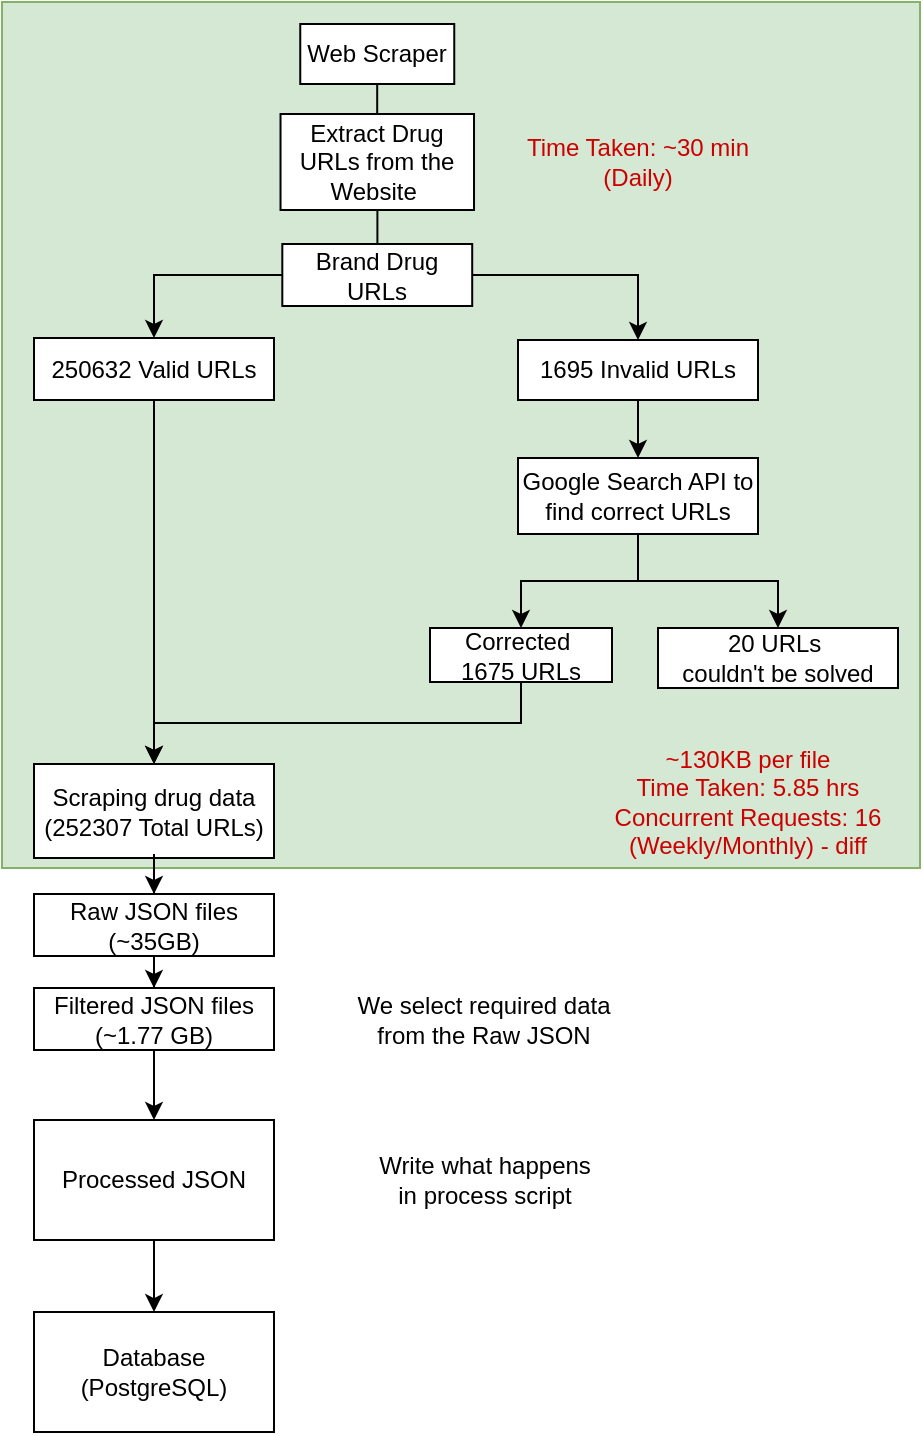 <mxfile version="24.6.4" type="device">
  <diagram name="Page-1" id="afLDgKXAPTkn0zOCBvZq">
    <mxGraphModel dx="1619" dy="1318" grid="0" gridSize="10" guides="1" tooltips="1" connect="1" arrows="1" fold="1" page="0" pageScale="1" pageWidth="827" pageHeight="1169" math="0" shadow="0">
      <root>
        <mxCell id="0" />
        <mxCell id="1" parent="0" />
        <mxCell id="No5NVaUMK9qabX3Vtc5u-29" value="" style="rounded=0;whiteSpace=wrap;html=1;fillColor=#d5e8d4;strokeColor=#82b366;" vertex="1" parent="1">
          <mxGeometry x="-684" y="-601" width="459" height="433" as="geometry" />
        </mxCell>
        <mxCell id="No5NVaUMK9qabX3Vtc5u-3" value="" style="edgeStyle=orthogonalEdgeStyle;rounded=0;orthogonalLoop=1;jettySize=auto;html=1;" edge="1" parent="1" source="No5NVaUMK9qabX3Vtc5u-1" target="No5NVaUMK9qabX3Vtc5u-2">
          <mxGeometry relative="1" as="geometry" />
        </mxCell>
        <mxCell id="No5NVaUMK9qabX3Vtc5u-1" value="Web Scraper" style="rounded=0;whiteSpace=wrap;html=1;" vertex="1" parent="1">
          <mxGeometry x="-534.87" y="-590" width="77" height="30" as="geometry" />
        </mxCell>
        <mxCell id="No5NVaUMK9qabX3Vtc5u-6" value="" style="edgeStyle=orthogonalEdgeStyle;rounded=0;orthogonalLoop=1;jettySize=auto;html=1;" edge="1" parent="1" source="No5NVaUMK9qabX3Vtc5u-2" target="No5NVaUMK9qabX3Vtc5u-5">
          <mxGeometry relative="1" as="geometry" />
        </mxCell>
        <mxCell id="No5NVaUMK9qabX3Vtc5u-2" value="Extract Drug URLs from the Website&amp;nbsp;" style="rounded=0;whiteSpace=wrap;html=1;" vertex="1" parent="1">
          <mxGeometry x="-544.74" y="-545" width="96.75" height="48" as="geometry" />
        </mxCell>
        <mxCell id="No5NVaUMK9qabX3Vtc5u-9" value="" style="edgeStyle=orthogonalEdgeStyle;rounded=0;orthogonalLoop=1;jettySize=auto;html=1;" edge="1" parent="1" source="No5NVaUMK9qabX3Vtc5u-5" target="No5NVaUMK9qabX3Vtc5u-8">
          <mxGeometry relative="1" as="geometry" />
        </mxCell>
        <mxCell id="No5NVaUMK9qabX3Vtc5u-11" value="" style="edgeStyle=orthogonalEdgeStyle;rounded=0;orthogonalLoop=1;jettySize=auto;html=1;" edge="1" parent="1" source="No5NVaUMK9qabX3Vtc5u-5" target="No5NVaUMK9qabX3Vtc5u-10">
          <mxGeometry relative="1" as="geometry" />
        </mxCell>
        <mxCell id="No5NVaUMK9qabX3Vtc5u-5" value="Brand Drug URLs" style="whiteSpace=wrap;html=1;rounded=0;" vertex="1" parent="1">
          <mxGeometry x="-543.84" y="-480" width="94.94" height="31" as="geometry" />
        </mxCell>
        <mxCell id="No5NVaUMK9qabX3Vtc5u-19" style="edgeStyle=orthogonalEdgeStyle;rounded=0;orthogonalLoop=1;jettySize=auto;html=1;" edge="1" parent="1" source="No5NVaUMK9qabX3Vtc5u-8" target="No5NVaUMK9qabX3Vtc5u-20">
          <mxGeometry relative="1" as="geometry">
            <mxPoint x="-613" y="-114.143" as="targetPoint" />
          </mxGeometry>
        </mxCell>
        <mxCell id="No5NVaUMK9qabX3Vtc5u-8" value="250632 Valid URLs" style="whiteSpace=wrap;html=1;rounded=0;" vertex="1" parent="1">
          <mxGeometry x="-668" y="-433" width="120" height="31" as="geometry" />
        </mxCell>
        <mxCell id="No5NVaUMK9qabX3Vtc5u-14" value="" style="edgeStyle=orthogonalEdgeStyle;rounded=0;orthogonalLoop=1;jettySize=auto;html=1;" edge="1" parent="1" source="No5NVaUMK9qabX3Vtc5u-10" target="No5NVaUMK9qabX3Vtc5u-13">
          <mxGeometry relative="1" as="geometry" />
        </mxCell>
        <mxCell id="No5NVaUMK9qabX3Vtc5u-10" value="1695 Invalid URLs" style="whiteSpace=wrap;html=1;rounded=0;" vertex="1" parent="1">
          <mxGeometry x="-426" y="-432" width="120" height="30" as="geometry" />
        </mxCell>
        <mxCell id="No5NVaUMK9qabX3Vtc5u-16" value="" style="edgeStyle=orthogonalEdgeStyle;rounded=0;orthogonalLoop=1;jettySize=auto;html=1;" edge="1" parent="1" source="No5NVaUMK9qabX3Vtc5u-13" target="No5NVaUMK9qabX3Vtc5u-15">
          <mxGeometry relative="1" as="geometry" />
        </mxCell>
        <mxCell id="No5NVaUMK9qabX3Vtc5u-18" value="" style="edgeStyle=orthogonalEdgeStyle;rounded=0;orthogonalLoop=1;jettySize=auto;html=1;" edge="1" parent="1" source="No5NVaUMK9qabX3Vtc5u-13" target="No5NVaUMK9qabX3Vtc5u-17">
          <mxGeometry relative="1" as="geometry" />
        </mxCell>
        <mxCell id="No5NVaUMK9qabX3Vtc5u-13" value="Google Search API to find correct URLs" style="whiteSpace=wrap;html=1;rounded=0;" vertex="1" parent="1">
          <mxGeometry x="-426" y="-373" width="120" height="38" as="geometry" />
        </mxCell>
        <mxCell id="No5NVaUMK9qabX3Vtc5u-15" value="Corrected&amp;nbsp;&lt;div&gt;1675 URLs&lt;/div&gt;" style="whiteSpace=wrap;html=1;rounded=0;" vertex="1" parent="1">
          <mxGeometry x="-470" y="-288" width="91" height="27" as="geometry" />
        </mxCell>
        <mxCell id="No5NVaUMK9qabX3Vtc5u-17" value="20 URLs&amp;nbsp;&lt;div&gt;couldn&#39;t be solved&lt;/div&gt;" style="whiteSpace=wrap;html=1;rounded=0;" vertex="1" parent="1">
          <mxGeometry x="-356" y="-288" width="120" height="30" as="geometry" />
        </mxCell>
        <mxCell id="No5NVaUMK9qabX3Vtc5u-20" value="Scraping drug data&lt;div&gt;(252307 Total URLs)&lt;/div&gt;" style="rounded=0;whiteSpace=wrap;html=1;" vertex="1" parent="1">
          <mxGeometry x="-668" y="-220" width="120" height="47" as="geometry" />
        </mxCell>
        <mxCell id="No5NVaUMK9qabX3Vtc5u-21" value="" style="endArrow=classic;html=1;rounded=0;edgeStyle=orthogonalEdgeStyle;exitX=0.5;exitY=1;exitDx=0;exitDy=0;" edge="1" parent="1" source="No5NVaUMK9qabX3Vtc5u-15" target="No5NVaUMK9qabX3Vtc5u-20">
          <mxGeometry width="50" height="50" relative="1" as="geometry">
            <mxPoint x="-477" y="-161" as="sourcePoint" />
            <mxPoint x="-542" y="-250" as="targetPoint" />
          </mxGeometry>
        </mxCell>
        <mxCell id="No5NVaUMK9qabX3Vtc5u-25" value="" style="edgeStyle=orthogonalEdgeStyle;rounded=0;orthogonalLoop=1;jettySize=auto;html=1;" edge="1" parent="1" source="No5NVaUMK9qabX3Vtc5u-20" target="No5NVaUMK9qabX3Vtc5u-24">
          <mxGeometry relative="1" as="geometry">
            <mxPoint x="-608" y="-109" as="sourcePoint" />
          </mxGeometry>
        </mxCell>
        <mxCell id="No5NVaUMK9qabX3Vtc5u-27" value="" style="edgeStyle=orthogonalEdgeStyle;rounded=0;orthogonalLoop=1;jettySize=auto;html=1;" edge="1" parent="1" source="No5NVaUMK9qabX3Vtc5u-24" target="No5NVaUMK9qabX3Vtc5u-26">
          <mxGeometry relative="1" as="geometry" />
        </mxCell>
        <mxCell id="No5NVaUMK9qabX3Vtc5u-24" value="Raw JSON files (~35GB)" style="whiteSpace=wrap;html=1;rounded=0;" vertex="1" parent="1">
          <mxGeometry x="-668" y="-155" width="120" height="31" as="geometry" />
        </mxCell>
        <mxCell id="No5NVaUMK9qabX3Vtc5u-31" value="" style="edgeStyle=orthogonalEdgeStyle;rounded=0;orthogonalLoop=1;jettySize=auto;html=1;" edge="1" parent="1" source="No5NVaUMK9qabX3Vtc5u-26" target="No5NVaUMK9qabX3Vtc5u-30">
          <mxGeometry relative="1" as="geometry" />
        </mxCell>
        <mxCell id="No5NVaUMK9qabX3Vtc5u-26" value="Filtered JSON files&lt;div&gt;(~1.77 GB)&lt;/div&gt;" style="whiteSpace=wrap;html=1;rounded=0;" vertex="1" parent="1">
          <mxGeometry x="-668" y="-108" width="120" height="31" as="geometry" />
        </mxCell>
        <mxCell id="No5NVaUMK9qabX3Vtc5u-33" style="edgeStyle=orthogonalEdgeStyle;rounded=0;orthogonalLoop=1;jettySize=auto;html=1;" edge="1" parent="1" source="No5NVaUMK9qabX3Vtc5u-30" target="No5NVaUMK9qabX3Vtc5u-34">
          <mxGeometry relative="1" as="geometry">
            <mxPoint x="-608" y="112.471" as="targetPoint" />
          </mxGeometry>
        </mxCell>
        <mxCell id="No5NVaUMK9qabX3Vtc5u-30" value="Processed JSON" style="whiteSpace=wrap;html=1;rounded=0;" vertex="1" parent="1">
          <mxGeometry x="-668" y="-42" width="120" height="60" as="geometry" />
        </mxCell>
        <mxCell id="No5NVaUMK9qabX3Vtc5u-32" value="We select required data from the Raw JSON" style="text;html=1;align=center;verticalAlign=middle;whiteSpace=wrap;rounded=0;" vertex="1" parent="1">
          <mxGeometry x="-517.87" y="-107" width="149.87" height="30" as="geometry" />
        </mxCell>
        <mxCell id="No5NVaUMK9qabX3Vtc5u-34" value="Database&lt;div&gt;(PostgreSQL)&lt;/div&gt;" style="rounded=0;whiteSpace=wrap;html=1;" vertex="1" parent="1">
          <mxGeometry x="-668" y="54.001" width="120" height="60" as="geometry" />
        </mxCell>
        <mxCell id="No5NVaUMK9qabX3Vtc5u-35" value="Write what happens in process script" style="text;html=1;align=center;verticalAlign=middle;whiteSpace=wrap;rounded=0;" vertex="1" parent="1">
          <mxGeometry x="-499.43" y="-27" width="113" height="30" as="geometry" />
        </mxCell>
        <mxCell id="No5NVaUMK9qabX3Vtc5u-36" value="&lt;div&gt;~130KB per file&lt;/div&gt;Time Taken: 5.85 hrs&lt;div&gt;Concurrent Requests: 16&lt;/div&gt;&lt;div&gt;(Weekly/Monthly) - diff&lt;/div&gt;" style="text;html=1;align=center;verticalAlign=middle;whiteSpace=wrap;rounded=0;labelBorderColor=none;fontColor=#CC0000;" vertex="1" parent="1">
          <mxGeometry x="-393" y="-235" width="164" height="67" as="geometry" />
        </mxCell>
        <mxCell id="No5NVaUMK9qabX3Vtc5u-38" value="Time Taken: ~30 min&lt;div&gt;(Daily)&lt;/div&gt;" style="text;html=1;align=center;verticalAlign=middle;whiteSpace=wrap;rounded=0;labelBorderColor=none;fontColor=#CC0000;" vertex="1" parent="1">
          <mxGeometry x="-447.99" y="-554.5" width="164" height="67" as="geometry" />
        </mxCell>
      </root>
    </mxGraphModel>
  </diagram>
</mxfile>
